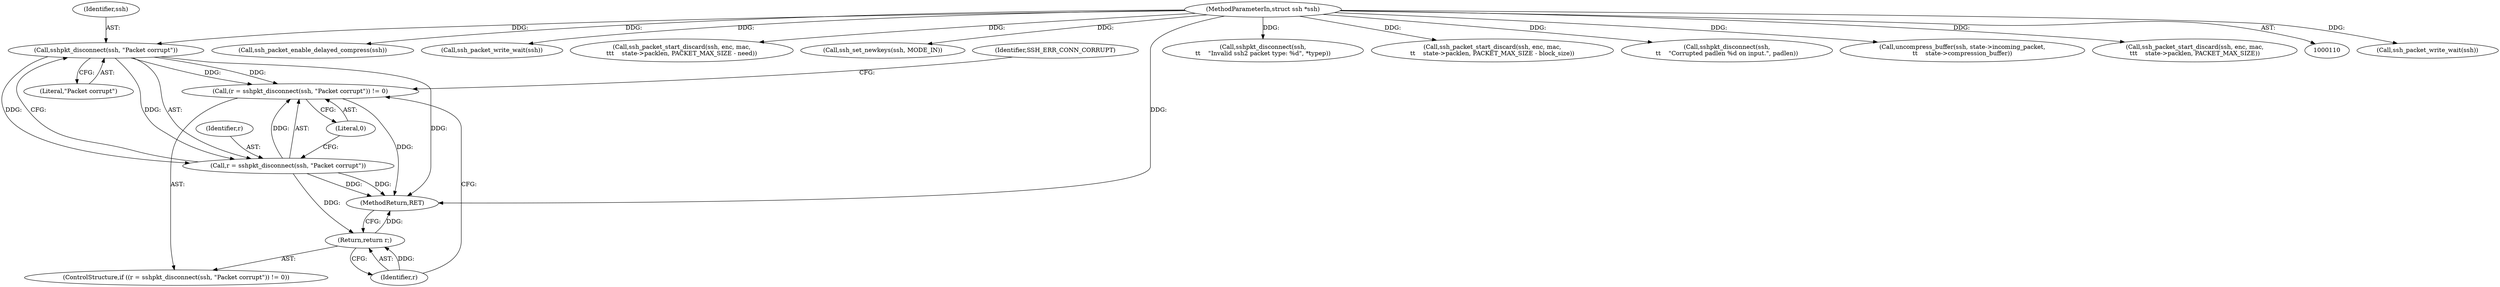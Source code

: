 digraph "0_mindrot_2fecfd486bdba9f51b3a789277bb0733ca36e1c0@API" {
"1000310" [label="(Call,sshpkt_disconnect(ssh, \"Packet corrupt\"))"];
"1000111" [label="(MethodParameterIn,struct ssh *ssh)"];
"1000307" [label="(Call,(r = sshpkt_disconnect(ssh, \"Packet corrupt\")) != 0)"];
"1000308" [label="(Call,r = sshpkt_disconnect(ssh, \"Packet corrupt\"))"];
"1000314" [label="(Return,return r;)"];
"1000922" [label="(Call,ssh_packet_write_wait(ssh))"];
"1000952" [label="(Call,ssh_packet_enable_delayed_compress(ssh))"];
"1000315" [label="(Identifier,r)"];
"1000314" [label="(Return,return r;)"];
"1000312" [label="(Literal,\"Packet corrupt\")"];
"1000800" [label="(Call,ssh_packet_write_wait(ssh))"];
"1000674" [label="(Call,ssh_packet_start_discard(ssh, enc, mac,\n\t\t\t    state->packlen, PACKET_MAX_SIZE - need))"];
"1000308" [label="(Call,r = sshpkt_disconnect(ssh, \"Packet corrupt\"))"];
"1000317" [label="(Identifier,SSH_ERR_CONN_CORRUPT)"];
"1000311" [label="(Identifier,ssh)"];
"1000111" [label="(MethodParameterIn,struct ssh *ssh)"];
"1000936" [label="(Call,ssh_set_newkeys(ssh, MODE_IN))"];
"1000310" [label="(Call,sshpkt_disconnect(ssh, \"Packet corrupt\"))"];
"1000913" [label="(Call,sshpkt_disconnect(ssh,\n\t\t    \"Invalid ssh2 packet type: %d\", *typep))"];
"1000495" [label="(Call,ssh_packet_start_discard(ssh, enc, mac,\n\t\t    state->packlen, PACKET_MAX_SIZE - block_size))"];
"1000309" [label="(Identifier,r)"];
"1000313" [label="(Literal,0)"];
"1000306" [label="(ControlStructure,if ((r = sshpkt_disconnect(ssh, \"Packet corrupt\")) != 0))"];
"1000976" [label="(MethodReturn,RET)"];
"1000307" [label="(Call,(r = sshpkt_disconnect(ssh, \"Packet corrupt\")) != 0)"];
"1000792" [label="(Call,sshpkt_disconnect(ssh,\n\t\t    \"Corrupted padlen %d on input.\", padlen))"];
"1000852" [label="(Call,uncompress_buffer(ssh, state->incoming_packet,\n\t\t    state->compression_buffer))"];
"1000426" [label="(Call,ssh_packet_start_discard(ssh, enc, mac,\n\t\t\t    state->packlen, PACKET_MAX_SIZE))"];
"1000310" -> "1000308"  [label="AST: "];
"1000310" -> "1000312"  [label="CFG: "];
"1000311" -> "1000310"  [label="AST: "];
"1000312" -> "1000310"  [label="AST: "];
"1000308" -> "1000310"  [label="CFG: "];
"1000310" -> "1000976"  [label="DDG: "];
"1000310" -> "1000307"  [label="DDG: "];
"1000310" -> "1000307"  [label="DDG: "];
"1000310" -> "1000308"  [label="DDG: "];
"1000310" -> "1000308"  [label="DDG: "];
"1000111" -> "1000310"  [label="DDG: "];
"1000111" -> "1000110"  [label="AST: "];
"1000111" -> "1000976"  [label="DDG: "];
"1000111" -> "1000426"  [label="DDG: "];
"1000111" -> "1000495"  [label="DDG: "];
"1000111" -> "1000674"  [label="DDG: "];
"1000111" -> "1000792"  [label="DDG: "];
"1000111" -> "1000800"  [label="DDG: "];
"1000111" -> "1000852"  [label="DDG: "];
"1000111" -> "1000913"  [label="DDG: "];
"1000111" -> "1000922"  [label="DDG: "];
"1000111" -> "1000936"  [label="DDG: "];
"1000111" -> "1000952"  [label="DDG: "];
"1000307" -> "1000306"  [label="AST: "];
"1000307" -> "1000313"  [label="CFG: "];
"1000308" -> "1000307"  [label="AST: "];
"1000313" -> "1000307"  [label="AST: "];
"1000315" -> "1000307"  [label="CFG: "];
"1000317" -> "1000307"  [label="CFG: "];
"1000307" -> "1000976"  [label="DDG: "];
"1000308" -> "1000307"  [label="DDG: "];
"1000309" -> "1000308"  [label="AST: "];
"1000313" -> "1000308"  [label="CFG: "];
"1000308" -> "1000976"  [label="DDG: "];
"1000308" -> "1000976"  [label="DDG: "];
"1000308" -> "1000314"  [label="DDG: "];
"1000314" -> "1000306"  [label="AST: "];
"1000314" -> "1000315"  [label="CFG: "];
"1000315" -> "1000314"  [label="AST: "];
"1000976" -> "1000314"  [label="CFG: "];
"1000314" -> "1000976"  [label="DDG: "];
"1000315" -> "1000314"  [label="DDG: "];
}
